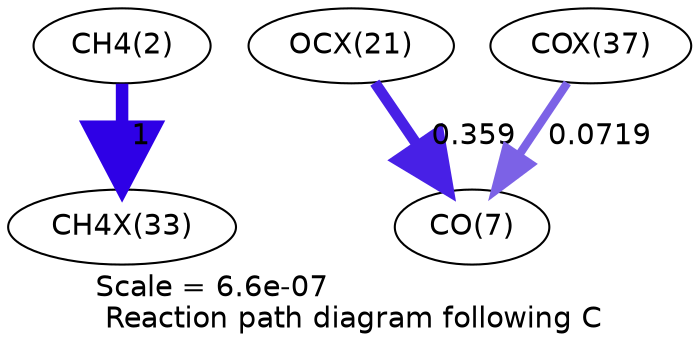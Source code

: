 digraph reaction_paths {
center=1;
s4 -> s53[fontname="Helvetica", penwidth=6, arrowsize=3, color="0.7, 1.5, 0.9"
, label=" 1"];
s48 -> s9[fontname="Helvetica", penwidth=5.23, arrowsize=2.61, color="0.7, 0.859, 0.9"
, label=" 0.359"];
s56 -> s9[fontname="Helvetica", penwidth=4.01, arrowsize=2.01, color="0.7, 0.572, 0.9"
, label=" 0.0719"];
s4 [ fontname="Helvetica", label="CH4(2)"];
s9 [ fontname="Helvetica", label="CO(7)"];
s48 [ fontname="Helvetica", label="OCX(21)"];
s53 [ fontname="Helvetica", label="CH4X(33)"];
s56 [ fontname="Helvetica", label="COX(37)"];
 label = "Scale = 6.6e-07\l Reaction path diagram following C";
 fontname = "Helvetica";
}
